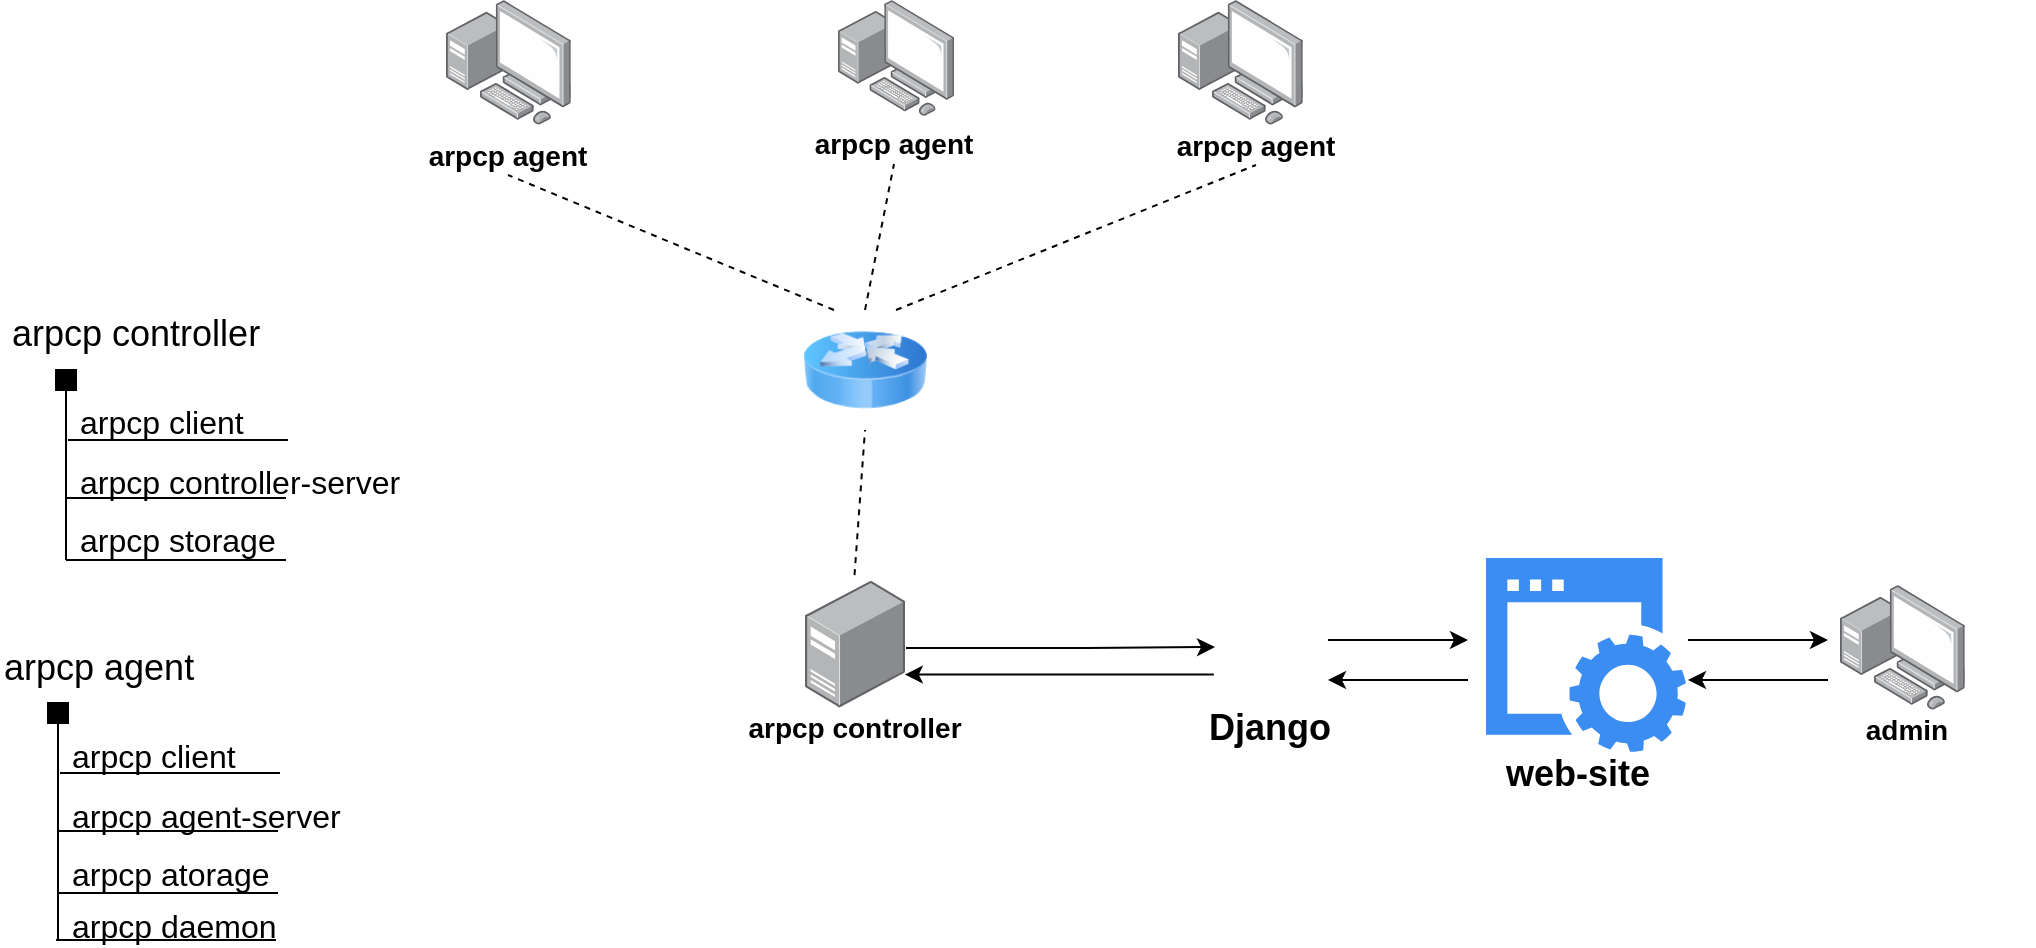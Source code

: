 <mxfile version="12.1.7" type="device" pages="1"><diagram id="QxhPOT0BIiKBuJeEA52q" name="Page-1"><mxGraphModel dx="1005" dy="551" grid="1" gridSize="10" guides="1" tooltips="1" connect="1" arrows="1" fold="1" page="1" pageScale="1" pageWidth="1654" pageHeight="1169" math="0" shadow="0"><root><mxCell id="0"/><mxCell id="1" parent="0"/><mxCell id="zyir_sdzNyTc6JGmTTUd-2" value="" style="points=[];aspect=fixed;html=1;align=center;shadow=0;dashed=0;image;image=img/lib/allied_telesis/computer_and_terminals/Personal_Computer_with_Server.svg;" vertex="1" parent="1"><mxGeometry x="249" y="200" width="62.4" height="62.4" as="geometry"/></mxCell><mxCell id="zyir_sdzNyTc6JGmTTUd-3" value="" style="points=[];aspect=fixed;html=1;align=center;shadow=0;dashed=0;image;image=img/lib/allied_telesis/computer_and_terminals/Personal_Computer_with_Server.svg;" vertex="1" parent="1"><mxGeometry x="445" y="200" width="58" height="58" as="geometry"/></mxCell><mxCell id="zyir_sdzNyTc6JGmTTUd-4" value="" style="points=[];aspect=fixed;html=1;align=center;shadow=0;dashed=0;image;image=img/lib/allied_telesis/computer_and_terminals/Personal_Computer_with_Server.svg;" vertex="1" parent="1"><mxGeometry x="615" y="200" width="62.4" height="62.4" as="geometry"/></mxCell><mxCell id="zyir_sdzNyTc6JGmTTUd-45" style="edgeStyle=orthogonalEdgeStyle;rounded=0;orthogonalLoop=1;jettySize=auto;html=1;entryX=0;entryY=0.5;entryDx=0;entryDy=0;fontSize=18;" edge="1" parent="1" target="zyir_sdzNyTc6JGmTTUd-38"><mxGeometry relative="1" as="geometry"><mxPoint x="479" y="524" as="sourcePoint"/><Array as="points"><mxPoint x="570" y="524"/><mxPoint x="570" y="524"/></Array></mxGeometry></mxCell><mxCell id="zyir_sdzNyTc6JGmTTUd-7" value="" style="points=[];aspect=fixed;html=1;align=center;shadow=0;dashed=0;image;image=img/lib/allied_telesis/computer_and_terminals/Server_Desktop.svg;" vertex="1" parent="1"><mxGeometry x="428.5" y="490" width="50" height="64" as="geometry"/></mxCell><mxCell id="zyir_sdzNyTc6JGmTTUd-18" value="&lt;font size=&quot;1&quot;&gt;&lt;b style=&quot;font-size: 14px&quot;&gt;arpcp agent&lt;/b&gt;&lt;/font&gt;" style="text;html=1;strokeColor=none;fillColor=none;align=center;verticalAlign=middle;whiteSpace=wrap;rounded=0;" vertex="1" parent="1"><mxGeometry x="231" y="267.5" width="98" height="20" as="geometry"/></mxCell><mxCell id="zyir_sdzNyTc6JGmTTUd-26" value="&lt;font size=&quot;1&quot;&gt;&lt;b style=&quot;font-size: 14px&quot;&gt;arpcp agent&lt;/b&gt;&lt;/font&gt;" style="text;html=1;strokeColor=none;fillColor=none;align=center;verticalAlign=middle;whiteSpace=wrap;rounded=0;" vertex="1" parent="1"><mxGeometry x="424" y="262" width="98" height="20" as="geometry"/></mxCell><mxCell id="zyir_sdzNyTc6JGmTTUd-30" value="&lt;font size=&quot;1&quot;&gt;&lt;b style=&quot;font-size: 14px&quot;&gt;arpcp agent&lt;/b&gt;&lt;/font&gt;" style="text;html=1;strokeColor=none;fillColor=none;align=center;verticalAlign=middle;whiteSpace=wrap;rounded=0;" vertex="1" parent="1"><mxGeometry x="605" y="262.5" width="98" height="20" as="geometry"/></mxCell><mxCell id="zyir_sdzNyTc6JGmTTUd-34" value="&lt;span style=&quot;font-size: 14px&quot;&gt;arpcp controller&lt;/span&gt;" style="text;html=1;strokeColor=none;fillColor=none;align=center;verticalAlign=middle;whiteSpace=wrap;rounded=0;fontStyle=1" vertex="1" parent="1"><mxGeometry x="390" y="554" width="127" height="20" as="geometry"/></mxCell><mxCell id="zyir_sdzNyTc6JGmTTUd-38" value="" style="shape=image;html=1;verticalAlign=top;verticalLabelPosition=bottom;labelBackgroundColor=#ffffff;imageAspect=0;aspect=fixed;image=https://cdn3.iconfinder.com/data/icons/logos-and-brands-adobe/512/267_Python-128.png" vertex="1" parent="1"><mxGeometry x="633.5" y="497" width="53" height="53" as="geometry"/></mxCell><mxCell id="zyir_sdzNyTc6JGmTTUd-39" value="&lt;font style=&quot;font-size: 18px;&quot;&gt;&lt;b style=&quot;font-size: 18px;&quot;&gt;Django&lt;/b&gt;&lt;/font&gt;" style="text;html=1;strokeColor=none;fillColor=none;align=center;verticalAlign=middle;whiteSpace=wrap;rounded=0;fontSize=18;" vertex="1" parent="1"><mxGeometry x="610" y="554" width="102" height="20" as="geometry"/></mxCell><mxCell id="zyir_sdzNyTc6JGmTTUd-40" value="" style="shape=image;html=1;verticalAlign=top;verticalLabelPosition=bottom;labelBackgroundColor=#ffffff;imageAspect=0;aspect=fixed;image=https://cdn3.iconfinder.com/data/icons/logos-and-brands-adobe/512/267_Python-128.png" vertex="1" parent="1"><mxGeometry x="289" y="200" width="31" height="31" as="geometry"/></mxCell><mxCell id="zyir_sdzNyTc6JGmTTUd-41" value="" style="shape=image;html=1;verticalAlign=top;verticalLabelPosition=bottom;labelBackgroundColor=#ffffff;imageAspect=0;aspect=fixed;image=https://cdn3.iconfinder.com/data/icons/logos-and-brands-adobe/512/267_Python-128.png" vertex="1" parent="1"><mxGeometry x="482" y="200" width="31" height="31" as="geometry"/></mxCell><mxCell id="zyir_sdzNyTc6JGmTTUd-42" value="" style="shape=image;html=1;verticalAlign=top;verticalLabelPosition=bottom;labelBackgroundColor=#ffffff;imageAspect=0;aspect=fixed;image=https://cdn3.iconfinder.com/data/icons/logos-and-brands-adobe/512/267_Python-128.png" vertex="1" parent="1"><mxGeometry x="663" y="200" width="31" height="31" as="geometry"/></mxCell><mxCell id="zyir_sdzNyTc6JGmTTUd-44" value="" style="shape=image;html=1;verticalAlign=top;verticalLabelPosition=bottom;labelBackgroundColor=#ffffff;imageAspect=0;aspect=fixed;image=https://cdn3.iconfinder.com/data/icons/logos-and-brands-adobe/512/267_Python-128.png" vertex="1" parent="1"><mxGeometry x="456" y="491" width="31" height="31" as="geometry"/></mxCell><mxCell id="zyir_sdzNyTc6JGmTTUd-46" value="" style="points=[];aspect=fixed;html=1;align=center;shadow=0;dashed=0;image;image=img/lib/allied_telesis/computer_and_terminals/Personal_Computer_with_Server.svg;" vertex="1" parent="1"><mxGeometry x="946" y="492.5" width="62.4" height="62.4" as="geometry"/></mxCell><mxCell id="zyir_sdzNyTc6JGmTTUd-47" value="&lt;span style=&quot;font-size: 14px&quot;&gt;admin&lt;/span&gt;" style="text;html=1;strokeColor=none;fillColor=none;align=center;verticalAlign=middle;whiteSpace=wrap;rounded=0;fontStyle=1" vertex="1" parent="1"><mxGeometry x="916" y="555" width="127" height="20" as="geometry"/></mxCell><mxCell id="zyir_sdzNyTc6JGmTTUd-48" value="" style="html=1;aspect=fixed;strokeColor=none;shadow=0;align=center;verticalAlign=top;fillColor=#3B8DF1;shape=mxgraph.gcp2.website;fontSize=18;" vertex="1" parent="1"><mxGeometry x="769" y="479" width="100" height="97" as="geometry"/></mxCell><mxCell id="zyir_sdzNyTc6JGmTTUd-49" value="&lt;font style=&quot;font-size: 18px&quot;&gt;&lt;b style=&quot;font-size: 18px&quot;&gt;web-site&lt;/b&gt;&lt;/font&gt;" style="text;html=1;strokeColor=none;fillColor=none;align=center;verticalAlign=middle;whiteSpace=wrap;rounded=0;fontSize=18;" vertex="1" parent="1"><mxGeometry x="764" y="576.5" width="102" height="20" as="geometry"/></mxCell><mxCell id="zyir_sdzNyTc6JGmTTUd-70" value="" style="image;html=1;labelBackgroundColor=#ffffff;image=img/lib/clip_art/networking/Router_Icon_128x128.png;fontSize=18;" vertex="1" parent="1"><mxGeometry x="427.5" y="355" width="62" height="60" as="geometry"/></mxCell><mxCell id="zyir_sdzNyTc6JGmTTUd-95" value="" style="endArrow=none;html=1;fontSize=18;" edge="1" parent="1"><mxGeometry width="50" height="50" relative="1" as="geometry"><mxPoint x="59" y="480" as="sourcePoint"/><mxPoint x="59" y="391.5" as="targetPoint"/></mxGeometry></mxCell><mxCell id="zyir_sdzNyTc6JGmTTUd-99" value="arpcp controller" style="text;html=1;fontSize=18;" vertex="1" parent="1"><mxGeometry x="30" y="350" width="150" height="40" as="geometry"/></mxCell><mxCell id="zyir_sdzNyTc6JGmTTUd-102" value="" style="endArrow=none;html=1;fontSize=18;" edge="1" parent="1"><mxGeometry width="50" height="50" relative="1" as="geometry"><mxPoint x="60" y="420" as="sourcePoint"/><mxPoint x="170" y="420" as="targetPoint"/></mxGeometry></mxCell><mxCell id="zyir_sdzNyTc6JGmTTUd-103" value="" style="rounded=0;whiteSpace=wrap;html=1;fontSize=18;fillColor=#000000;" vertex="1" parent="1"><mxGeometry x="54" y="385" width="10" height="10" as="geometry"/></mxCell><mxCell id="zyir_sdzNyTc6JGmTTUd-104" value="" style="endArrow=none;html=1;fontSize=18;" edge="1" parent="1"><mxGeometry width="50" height="50" relative="1" as="geometry"><mxPoint x="59" y="449" as="sourcePoint"/><mxPoint x="169" y="449" as="targetPoint"/></mxGeometry></mxCell><mxCell id="zyir_sdzNyTc6JGmTTUd-105" value="arpcp client" style="text;html=1;fontSize=16;" vertex="1" parent="1"><mxGeometry x="64" y="395" width="120" height="35" as="geometry"/></mxCell><mxCell id="zyir_sdzNyTc6JGmTTUd-106" value="arpcp controller-server" style="text;html=1;fontSize=16;" vertex="1" parent="1"><mxGeometry x="64" y="425" width="190" height="30" as="geometry"/></mxCell><mxCell id="zyir_sdzNyTc6JGmTTUd-108" value="arpcp storage" style="text;html=1;fontSize=16;" vertex="1" parent="1"><mxGeometry x="64" y="454" width="90" height="20" as="geometry"/></mxCell><mxCell id="zyir_sdzNyTc6JGmTTUd-110" value="" style="endArrow=none;html=1;fontSize=18;" edge="1" parent="1"><mxGeometry width="50" height="50" relative="1" as="geometry"><mxPoint x="59" y="480" as="sourcePoint"/><mxPoint x="169" y="480" as="targetPoint"/></mxGeometry></mxCell><mxCell id="zyir_sdzNyTc6JGmTTUd-121" value="" style="endArrow=none;html=1;fontSize=18;" edge="1" parent="1"><mxGeometry width="50" height="50" relative="1" as="geometry"><mxPoint x="55" y="670" as="sourcePoint"/><mxPoint x="55" y="558" as="targetPoint"/></mxGeometry></mxCell><mxCell id="zyir_sdzNyTc6JGmTTUd-122" value="arpcp agent" style="text;html=1;fontSize=18;" vertex="1" parent="1"><mxGeometry x="26" y="516.5" width="150" height="40" as="geometry"/></mxCell><mxCell id="zyir_sdzNyTc6JGmTTUd-123" value="" style="endArrow=none;html=1;fontSize=18;" edge="1" parent="1"><mxGeometry width="50" height="50" relative="1" as="geometry"><mxPoint x="56" y="586.5" as="sourcePoint"/><mxPoint x="166" y="586.5" as="targetPoint"/></mxGeometry></mxCell><mxCell id="zyir_sdzNyTc6JGmTTUd-124" value="" style="rounded=0;whiteSpace=wrap;html=1;fontSize=18;fillColor=#000000;" vertex="1" parent="1"><mxGeometry x="50" y="551.5" width="10" height="10" as="geometry"/></mxCell><mxCell id="zyir_sdzNyTc6JGmTTUd-125" value="" style="endArrow=none;html=1;fontSize=18;" edge="1" parent="1"><mxGeometry width="50" height="50" relative="1" as="geometry"><mxPoint x="55" y="615.5" as="sourcePoint"/><mxPoint x="165" y="615.5" as="targetPoint"/></mxGeometry></mxCell><mxCell id="zyir_sdzNyTc6JGmTTUd-126" value="arpcp client" style="text;html=1;fontSize=16;" vertex="1" parent="1"><mxGeometry x="60" y="561.5" width="120" height="35" as="geometry"/></mxCell><mxCell id="zyir_sdzNyTc6JGmTTUd-127" value="arpcp agent-server" style="text;html=1;fontSize=16;" vertex="1" parent="1"><mxGeometry x="60" y="591.5" width="190" height="30" as="geometry"/></mxCell><mxCell id="zyir_sdzNyTc6JGmTTUd-128" value="arpcp atorage" style="text;html=1;fontSize=16;" vertex="1" parent="1"><mxGeometry x="60" y="620.5" width="90" height="20" as="geometry"/></mxCell><mxCell id="zyir_sdzNyTc6JGmTTUd-129" value="" style="endArrow=none;html=1;fontSize=18;" edge="1" parent="1"><mxGeometry width="50" height="50" relative="1" as="geometry"><mxPoint x="55" y="646.5" as="sourcePoint"/><mxPoint x="165" y="646.5" as="targetPoint"/></mxGeometry></mxCell><mxCell id="zyir_sdzNyTc6JGmTTUd-130" value="" style="endArrow=none;html=1;fontSize=18;" edge="1" parent="1"><mxGeometry width="50" height="50" relative="1" as="geometry"><mxPoint x="54" y="670" as="sourcePoint"/><mxPoint x="164" y="670" as="targetPoint"/></mxGeometry></mxCell><mxCell id="zyir_sdzNyTc6JGmTTUd-131" value="arpcp daemon" style="text;html=1;fontSize=16;" vertex="1" parent="1"><mxGeometry x="60" y="647" width="90" height="20" as="geometry"/></mxCell><mxCell id="zyir_sdzNyTc6JGmTTUd-132" style="edgeStyle=orthogonalEdgeStyle;rounded=0;orthogonalLoop=1;jettySize=auto;html=1;entryX=0;entryY=0.5;entryDx=0;entryDy=0;fontSize=18;startArrow=classic;startFill=1;endArrow=none;endFill=0;" edge="1" parent="1"><mxGeometry relative="1" as="geometry"><mxPoint x="478.431" y="537.259" as="sourcePoint"/><mxPoint x="632.914" y="537.259" as="targetPoint"/><Array as="points"><mxPoint x="569.5" y="537.5"/><mxPoint x="569.5" y="537.5"/></Array></mxGeometry></mxCell><mxCell id="zyir_sdzNyTc6JGmTTUd-135" value="" style="endArrow=classic;html=1;fontSize=16;" edge="1" parent="1"><mxGeometry width="50" height="50" relative="1" as="geometry"><mxPoint x="760" y="540" as="sourcePoint"/><mxPoint x="690" y="540" as="targetPoint"/></mxGeometry></mxCell><mxCell id="zyir_sdzNyTc6JGmTTUd-136" value="" style="endArrow=classic;html=1;fontSize=16;" edge="1" parent="1"><mxGeometry width="50" height="50" relative="1" as="geometry"><mxPoint x="690" y="520" as="sourcePoint"/><mxPoint x="760" y="520" as="targetPoint"/></mxGeometry></mxCell><mxCell id="zyir_sdzNyTc6JGmTTUd-137" value="" style="endArrow=classic;html=1;fontSize=16;" edge="1" parent="1"><mxGeometry width="50" height="50" relative="1" as="geometry"><mxPoint x="870" y="520" as="sourcePoint"/><mxPoint x="940" y="520" as="targetPoint"/></mxGeometry></mxCell><mxCell id="zyir_sdzNyTc6JGmTTUd-138" value="" style="endArrow=classic;html=1;fontSize=16;" edge="1" parent="1"><mxGeometry width="50" height="50" relative="1" as="geometry"><mxPoint x="940" y="540" as="sourcePoint"/><mxPoint x="870" y="540" as="targetPoint"/></mxGeometry></mxCell><mxCell id="zyir_sdzNyTc6JGmTTUd-150" value="" style="endArrow=none;dashed=1;html=1;fontSize=16;entryX=0.5;entryY=1;entryDx=0;entryDy=0;exitX=0.495;exitY=-0.038;exitDx=0;exitDy=0;exitPerimeter=0;endSize=6;startSize=6;jumpSize=6;strokeWidth=1;" edge="1" parent="1" source="zyir_sdzNyTc6JGmTTUd-7" target="zyir_sdzNyTc6JGmTTUd-70"><mxGeometry width="50" height="50" relative="1" as="geometry"><mxPoint x="310" y="450" as="sourcePoint"/><mxPoint x="360" y="400" as="targetPoint"/></mxGeometry></mxCell><mxCell id="zyir_sdzNyTc6JGmTTUd-151" value="" style="endArrow=none;dashed=1;html=1;fontSize=16;entryX=0.5;entryY=1;entryDx=0;entryDy=0;exitX=0.25;exitY=0;exitDx=0;exitDy=0;endSize=6;startSize=6;jumpSize=6;strokeWidth=1;" edge="1" parent="1" source="zyir_sdzNyTc6JGmTTUd-70" target="zyir_sdzNyTc6JGmTTUd-18"><mxGeometry width="50" height="50" relative="1" as="geometry"><mxPoint x="378.25" y="443.568" as="sourcePoint"/><mxPoint x="375.0" y="326" as="targetPoint"/></mxGeometry></mxCell><mxCell id="zyir_sdzNyTc6JGmTTUd-152" value="" style="endArrow=none;dashed=1;html=1;fontSize=16;entryX=0.5;entryY=1;entryDx=0;entryDy=0;exitX=0.5;exitY=0;exitDx=0;exitDy=0;endSize=6;startSize=6;jumpSize=6;strokeWidth=1;" edge="1" parent="1" source="zyir_sdzNyTc6JGmTTUd-70" target="zyir_sdzNyTc6JGmTTUd-26"><mxGeometry width="50" height="50" relative="1" as="geometry"><mxPoint x="478.25" y="552.568" as="sourcePoint"/><mxPoint x="475.0" y="435" as="targetPoint"/></mxGeometry></mxCell><mxCell id="zyir_sdzNyTc6JGmTTUd-153" value="" style="endArrow=none;dashed=1;html=1;fontSize=16;entryX=0.5;entryY=1;entryDx=0;entryDy=0;endSize=6;startSize=6;jumpSize=6;strokeWidth=1;exitX=0.75;exitY=0;exitDx=0;exitDy=0;" edge="1" parent="1" source="zyir_sdzNyTc6JGmTTUd-70" target="zyir_sdzNyTc6JGmTTUd-30"><mxGeometry width="50" height="50" relative="1" as="geometry"><mxPoint x="525" y="355" as="sourcePoint"/><mxPoint x="485.0" y="445" as="targetPoint"/></mxGeometry></mxCell></root></mxGraphModel></diagram></mxfile>